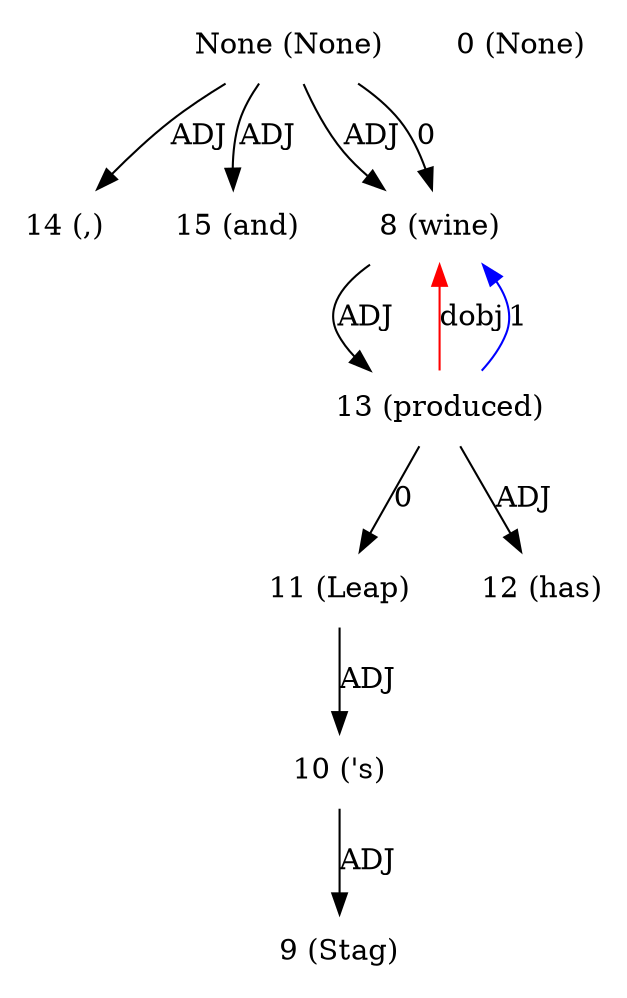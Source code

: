 digraph G{
edge [dir=forward]
node [shape=plaintext]

None [label="None (None)"]
None -> 14 [label="ADJ"]
None -> 15 [label="ADJ"]
None [label="None (None)"]
None -> 8 [label="ADJ"]
None [label="None (None)"]
None -> 8 [label="0"]
0 [label="0 (None)"]
8 [label="8 (wine)"]
8 -> 13 [label="ADJ"]
13 -> 8 [label="dobj", color="red"]
9 [label="9 (Stag)"]
10 [label="10 ('s)"]
10 -> 9 [label="ADJ"]
11 [label="11 (Leap)"]
11 -> 10 [label="ADJ"]
12 [label="12 (has)"]
13 [label="13 (produced)"]
13 -> 8 [label="1", color="blue"]
13 -> 11 [label="0"]
13 -> 12 [label="ADJ"]
14 [label="14 (,)"]
15 [label="15 (and)"]
}
